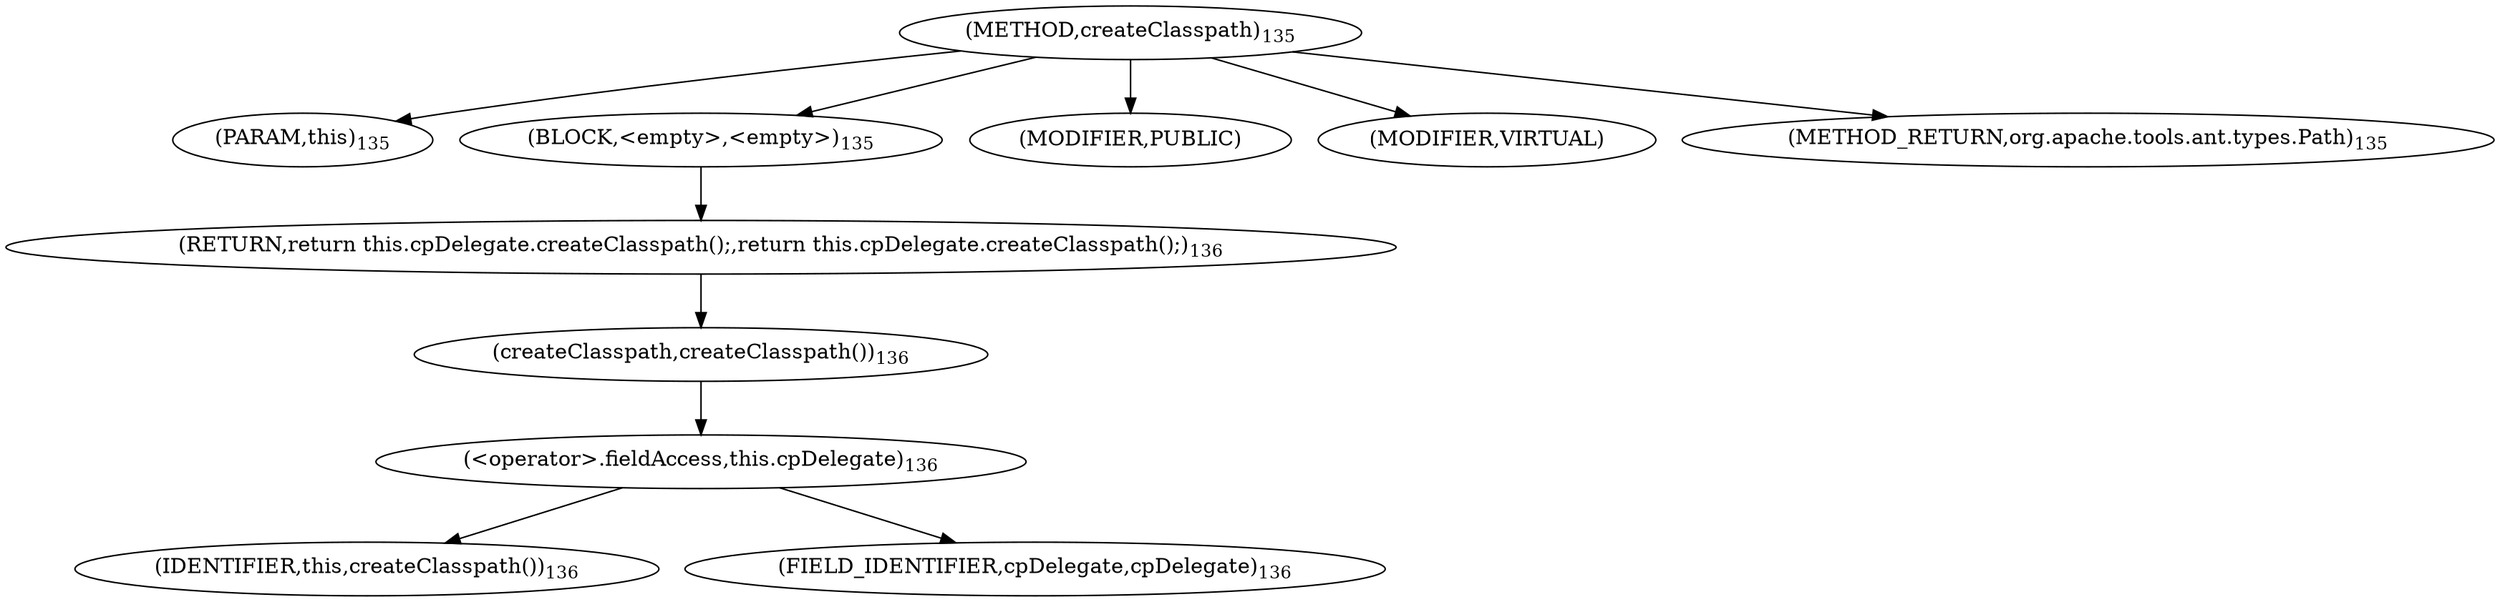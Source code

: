 digraph "createClasspath" {  
"108" [label = <(METHOD,createClasspath)<SUB>135</SUB>> ]
"9" [label = <(PARAM,this)<SUB>135</SUB>> ]
"109" [label = <(BLOCK,&lt;empty&gt;,&lt;empty&gt;)<SUB>135</SUB>> ]
"110" [label = <(RETURN,return this.cpDelegate.createClasspath();,return this.cpDelegate.createClasspath();)<SUB>136</SUB>> ]
"111" [label = <(createClasspath,createClasspath())<SUB>136</SUB>> ]
"112" [label = <(&lt;operator&gt;.fieldAccess,this.cpDelegate)<SUB>136</SUB>> ]
"8" [label = <(IDENTIFIER,this,createClasspath())<SUB>136</SUB>> ]
"113" [label = <(FIELD_IDENTIFIER,cpDelegate,cpDelegate)<SUB>136</SUB>> ]
"114" [label = <(MODIFIER,PUBLIC)> ]
"115" [label = <(MODIFIER,VIRTUAL)> ]
"116" [label = <(METHOD_RETURN,org.apache.tools.ant.types.Path)<SUB>135</SUB>> ]
  "108" -> "9" 
  "108" -> "109" 
  "108" -> "114" 
  "108" -> "115" 
  "108" -> "116" 
  "109" -> "110" 
  "110" -> "111" 
  "111" -> "112" 
  "112" -> "8" 
  "112" -> "113" 
}
